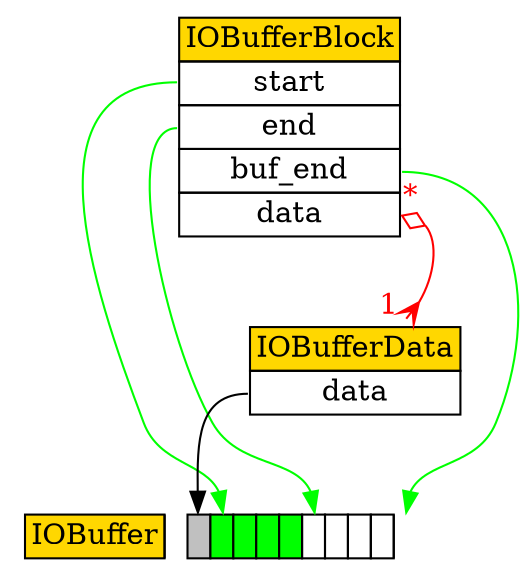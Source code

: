 digraph {
  IOBufferBlock [shape=plaintext,label=< <TABLE BORDER="0" CELLBORDER="1" CELLSPACING="0">
      <TR><TD BGCOLOR="gold" port="name">\N</TD></TR>
      <TR><TD port="start">start</TD></TR>
      <TR><TD port="end">end</TD></TR>
      <TR><TD port="buf_end">buf_end</TD></TR>
      <TR><TD port="data">data</TD></TR>
      </TABLE> >
   ]

  IOBufferData [shape=plaintext, label=< <TABLE BORDER="0" CELLBORDER="1" CELLSPACING="0">
      <TR><TD BGCOLOR="gold" port="name">\N</TD></TR>
      <TR><TD port="data">data</TD></TR>
      </TABLE> >
   ]

  IOBuffer [shape=plaintext, label=< <TABLE BORDER="0" CELLBORDER="1" CELLSPACING="0">
      <TR>
        <TD BGCOLOR="gold">\N</TD>
        <TD sides="l"> </TD>
        <TD port="buf_start" BGCOLOR="grey"> </TD>
        <TD port="start" BGCOLOR="green"> </TD>
        <TD BGCOLOR="green"> </TD>
        <TD BGCOLOR="green"> </TD>
        <TD BGCOLOR="green"> </TD>
        <TD port="end"> </TD>
        <TD> </TD>
        <TD> </TD>
        <TD> </TD>
        <TD port="buf_end" sides="l"> </TD>
      </TR>
    </TABLE> >
  ]

  IOBufferData:data -> IOBuffer:buf_start
  IOBufferBlock:data:e -> IOBufferData:ne [dir=both,arrowhead=crow,arrowtail=odiamond,
    taillabel="*",headlabel="1",
    labelangle="90",labeldistance="1",labelfontcolor="red",color="red"
  ]
  IOBufferBlock:start:w -> IOBuffer:start [color="green"]
  IOBufferBlock:end:w -> IOBuffer:end [color="green"]
  IOBufferBlock:buf_end:e -> IOBuffer:buf_end [color="green"]
}

